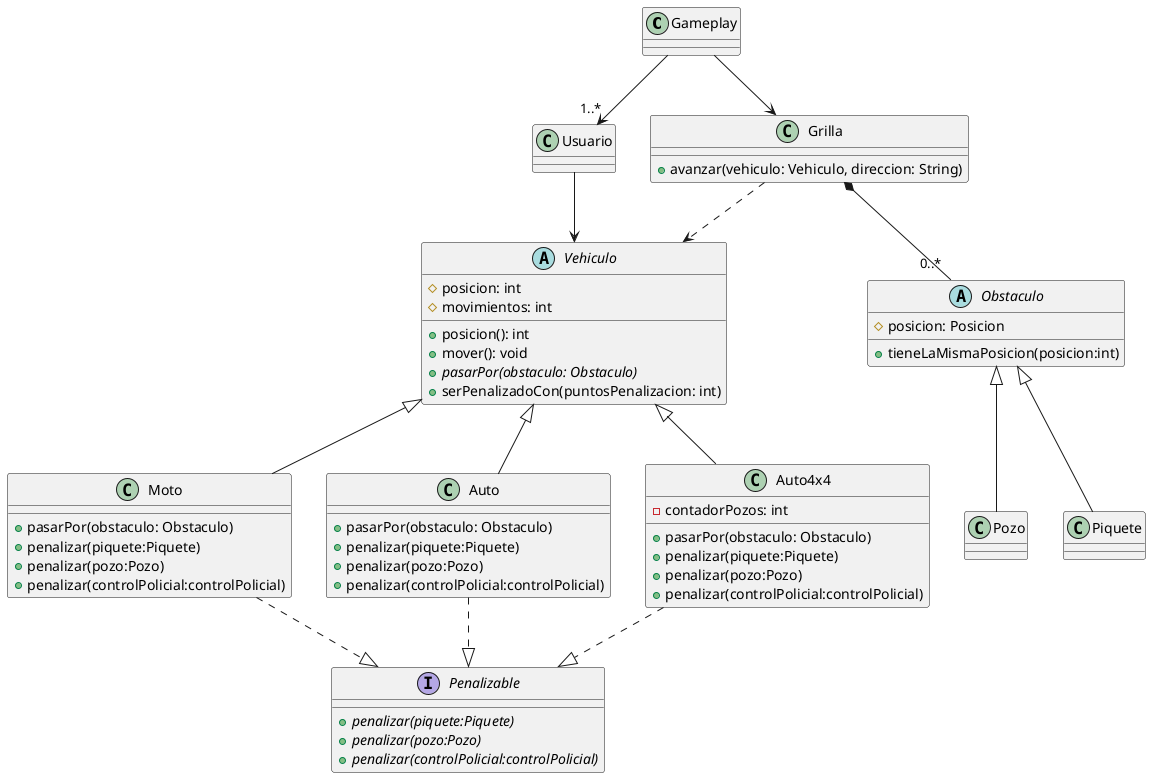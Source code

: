 @startuml

class Gameplay {}

class Grilla {
    + avanzar(vehiculo: Vehiculo, direccion: String)
}

class Usuario {}

abstract class Vehiculo {
    # posicion: int
    # movimientos: int
    + posicion(): int
    + mover(): void
    + {abstract} pasarPor(obstaculo: Obstaculo)
    + serPenalizadoCon(puntosPenalizacion: int)
}

class Moto {
    + pasarPor(obstaculo: Obstaculo)
    + penalizar(piquete:Piquete)
    + penalizar(pozo:Pozo)
    + penalizar(controlPolicial:controlPolicial)
}

class Auto {
    + pasarPor(obstaculo: Obstaculo)
    + penalizar(piquete:Piquete)
    + penalizar(pozo:Pozo)
    + penalizar(controlPolicial:controlPolicial)
}

class Auto4x4 {
    - contadorPozos: int
    + pasarPor(obstaculo: Obstaculo)
    + penalizar(piquete:Piquete)
    + penalizar(pozo:Pozo)
    + penalizar(controlPolicial:controlPolicial)
}

abstract class Obstaculo {
    # posicion: Posicion
    + tieneLaMismaPosicion(posicion:int)
}

class Pozo {
}

class Piquete {

}
interface Penalizable
{

    + {abstract}penalizar(piquete:Piquete)
    + {abstract} penalizar(pozo:Pozo)
    +{abstract} penalizar(controlPolicial:controlPolicial)
}

Gameplay --> Grilla
Usuario --> Vehiculo

Gameplay --> "1..*" Usuario
Grilla ..> Vehiculo
Grilla *-- "0..*" Obstaculo
Auto ..|> Penalizable
Moto ..|> Penalizable
Auto4x4 ..|> Penalizable
Vehiculo <|-- Moto
Vehiculo <|-- Auto
Vehiculo <|-- Auto4x4

Obstaculo <|-- Pozo
Obstaculo <|-- Piquete

@enduml

